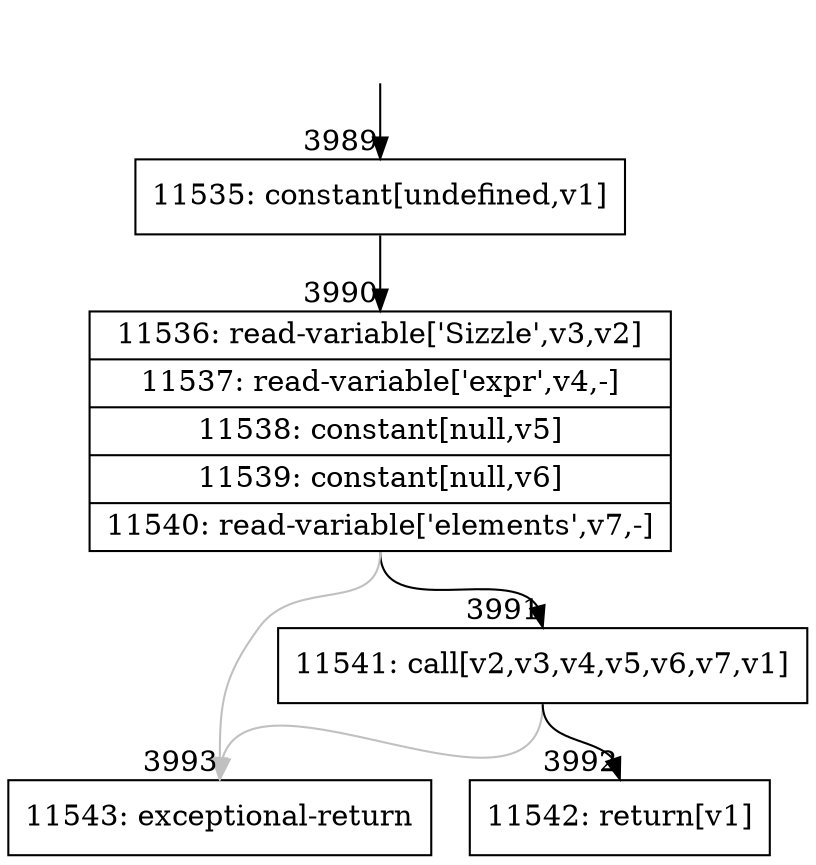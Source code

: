 digraph {
rankdir="TD"
BB_entry258[shape=none,label=""];
BB_entry258 -> BB3989 [tailport=s, headport=n, headlabel="    3989"]
BB3989 [shape=record label="{11535: constant[undefined,v1]}" ] 
BB3989 -> BB3990 [tailport=s, headport=n, headlabel="      3990"]
BB3990 [shape=record label="{11536: read-variable['Sizzle',v3,v2]|11537: read-variable['expr',v4,-]|11538: constant[null,v5]|11539: constant[null,v6]|11540: read-variable['elements',v7,-]}" ] 
BB3990 -> BB3991 [tailport=s, headport=n, headlabel="      3991"]
BB3990 -> BB3993 [tailport=s, headport=n, color=gray, headlabel="      3993"]
BB3991 [shape=record label="{11541: call[v2,v3,v4,v5,v6,v7,v1]}" ] 
BB3991 -> BB3992 [tailport=s, headport=n, headlabel="      3992"]
BB3991 -> BB3993 [tailport=s, headport=n, color=gray]
BB3992 [shape=record label="{11542: return[v1]}" ] 
BB3993 [shape=record label="{11543: exceptional-return}" ] 
}
